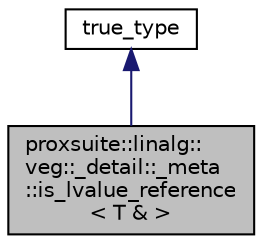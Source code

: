 digraph "proxsuite::linalg::veg::_detail::_meta::is_lvalue_reference&lt; T &amp; &gt;"
{
 // LATEX_PDF_SIZE
  bgcolor="transparent";
  edge [fontname="Helvetica",fontsize="10",labelfontname="Helvetica",labelfontsize="10"];
  node [fontname="Helvetica",fontsize="10",shape=record];
  Node1 [label="proxsuite::linalg::\lveg::_detail::_meta\l::is_lvalue_reference\l\< T & \>",height=0.2,width=0.4,color="black", fillcolor="grey75", style="filled", fontcolor="black",tooltip=" "];
  Node2 -> Node1 [dir="back",color="midnightblue",fontsize="10",style="solid",fontname="Helvetica"];
  Node2 [label="true_type",height=0.2,width=0.4,color="black",URL="$structproxsuite_1_1linalg_1_1veg_1_1meta_1_1constant.html",tooltip=" "];
}
